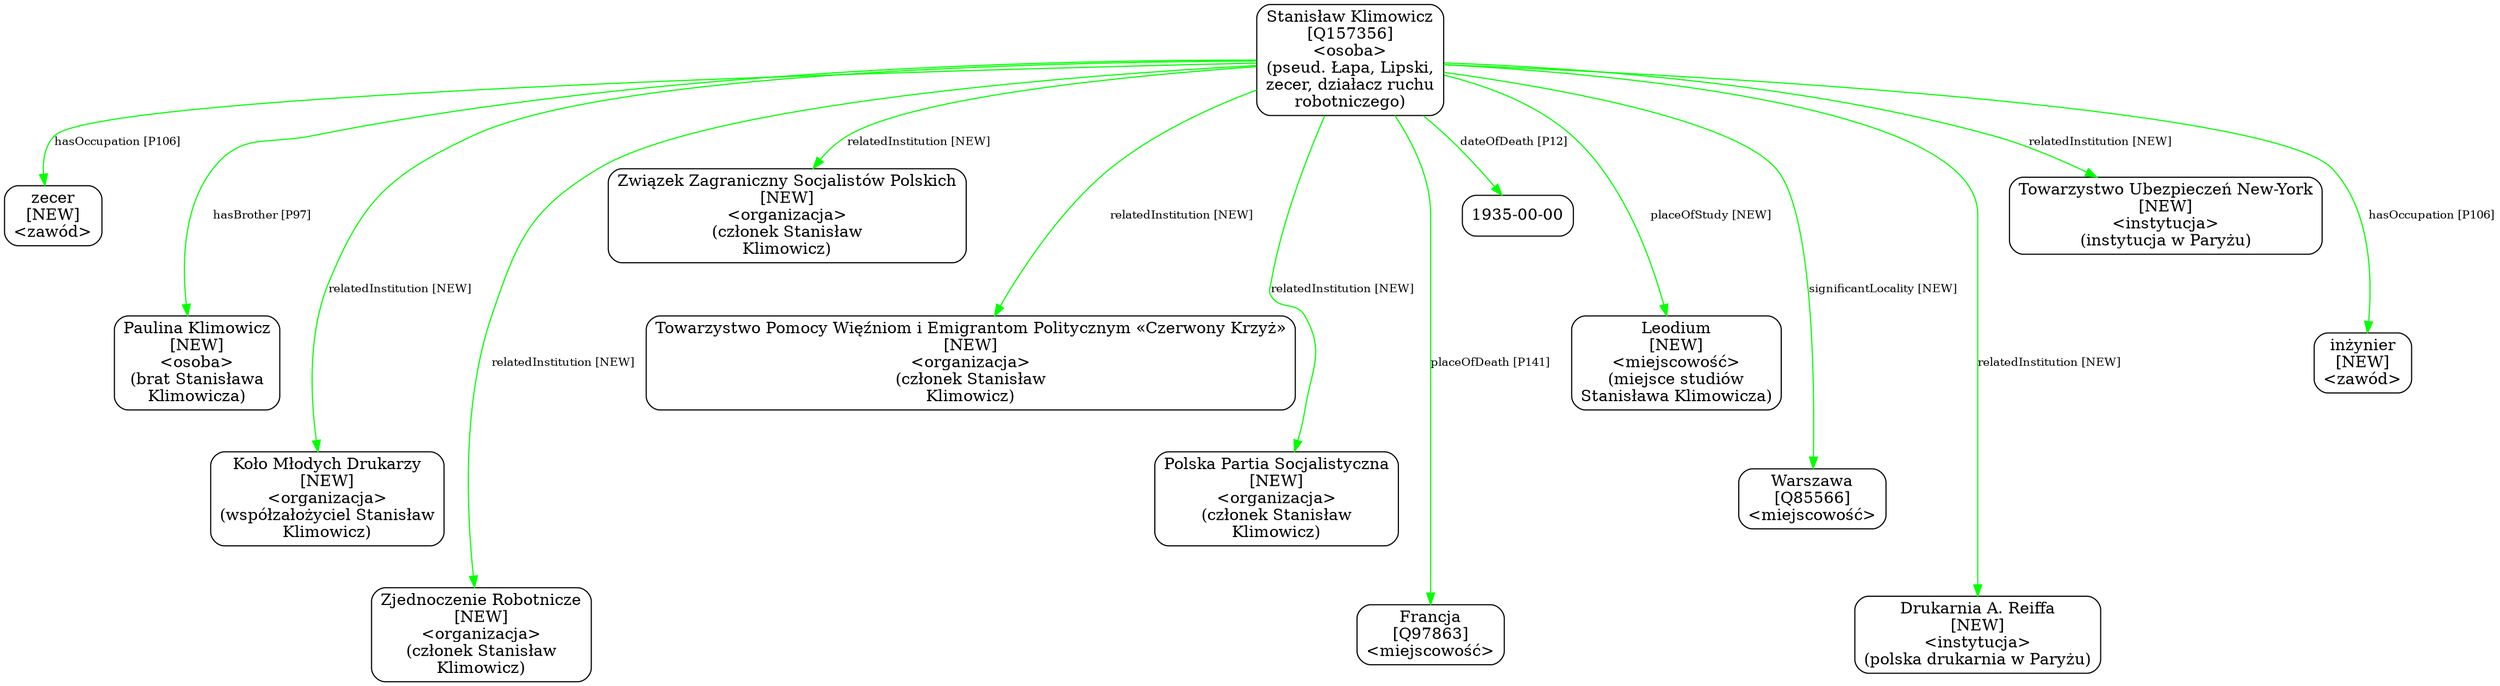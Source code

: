 digraph {
	node [shape=box,
		style=rounded
	];
	edge [fontsize=10];
	"Stanisław Klimowicz
[Q157356]
<osoba>
(pseud. Łapa, Lipski,
zecer, działacz ruchu
robotniczego)"	[color=black,
		label="Stanisław Klimowicz
[Q157356]
<osoba>
(pseud. Łapa, Lipski,
zecer, działacz ruchu
robotniczego)"];
	"Stanisław Klimowicz
[Q157356]
<osoba>
(pseud. Łapa, Lipski,
zecer, działacz ruchu
robotniczego)" -> "zecer
[NEW]
<zawód>"	[color=green,
		label="hasOccupation [P106]",
		minlen=1];
	"Stanisław Klimowicz
[Q157356]
<osoba>
(pseud. Łapa, Lipski,
zecer, działacz ruchu
robotniczego)" -> "Paulina Klimowicz
[NEW]
<osoba>
(brat Stanisława
Klimowicza)"	[color=green,
		label="hasBrother [P97]",
		minlen=2];
	"Stanisław Klimowicz
[Q157356]
<osoba>
(pseud. Łapa, Lipski,
zecer, działacz ruchu
robotniczego)" -> "Koło Młodych Drukarzy
[NEW]
<organizacja>
(współzałożyciel Stanisław
Klimowicz)"	[color=green,
		label="relatedInstitution [NEW]",
		minlen=3];
	"Stanisław Klimowicz
[Q157356]
<osoba>
(pseud. Łapa, Lipski,
zecer, działacz ruchu
robotniczego)" -> "Zjednoczenie Robotnicze
[NEW]
<organizacja>
(członek Stanisław
Klimowicz)"	[color=green,
		label="relatedInstitution [NEW]",
		minlen=4];
	"Stanisław Klimowicz
[Q157356]
<osoba>
(pseud. Łapa, Lipski,
zecer, działacz ruchu
robotniczego)" -> "Związek Zagraniczny Socjalistów Polskich
[NEW]
<organizacja>
(członek Stanisław
Klimowicz)"	[color=green,
		label="relatedInstitution [NEW]",
		minlen=1];
	"Stanisław Klimowicz
[Q157356]
<osoba>
(pseud. Łapa, Lipski,
zecer, działacz ruchu
robotniczego)" -> "Towarzystwo Pomocy Więźniom i Emigrantom Politycznym «Czerwony Krzyż»
[NEW]
<organizacja>
(członek Stanisław
Klimowicz)"	[color=green,
		label="relatedInstitution [NEW]",
		minlen=2];
	"Stanisław Klimowicz
[Q157356]
<osoba>
(pseud. Łapa, Lipski,
zecer, działacz ruchu
robotniczego)" -> "Polska Partia Socjalistyczna
[NEW]
<organizacja>
(członek Stanisław
Klimowicz)"	[color=green,
		label="relatedInstitution [NEW]",
		minlen=3];
	"Stanisław Klimowicz
[Q157356]
<osoba>
(pseud. Łapa, Lipski,
zecer, działacz ruchu
robotniczego)" -> "Francja
[Q97863]
<miejscowość>"	[color=green,
		label="placeOfDeath [P141]",
		minlen=4];
	"Stanisław Klimowicz
[Q157356]
<osoba>
(pseud. Łapa, Lipski,
zecer, działacz ruchu
robotniczego)" -> "1935-00-00"	[color=green,
		label="dateOfDeath [P12]",
		minlen=1];
	"Stanisław Klimowicz
[Q157356]
<osoba>
(pseud. Łapa, Lipski,
zecer, działacz ruchu
robotniczego)" -> "Leodium
[NEW]
<miejscowość>
(miejsce studiów
Stanisława Klimowicza)"	[color=green,
		label="placeOfStudy [NEW]",
		minlen=2];
	"Stanisław Klimowicz
[Q157356]
<osoba>
(pseud. Łapa, Lipski,
zecer, działacz ruchu
robotniczego)" -> "Warszawa
[Q85566]
<miejscowość>"	[color=green,
		label="significantLocality [NEW]",
		minlen=3];
	"Stanisław Klimowicz
[Q157356]
<osoba>
(pseud. Łapa, Lipski,
zecer, działacz ruchu
robotniczego)" -> "Drukarnia A. Reiffa
[NEW]
<instytucja>
(polska drukarnia w Paryżu)"	[color=green,
		label="relatedInstitution [NEW]",
		minlen=4];
	"Stanisław Klimowicz
[Q157356]
<osoba>
(pseud. Łapa, Lipski,
zecer, działacz ruchu
robotniczego)" -> "Towarzystwo Ubezpieczeń New-York
[NEW]
<instytucja>
(instytucja w Paryżu)"	[color=green,
		label="relatedInstitution [NEW]",
		minlen=1];
	"Stanisław Klimowicz
[Q157356]
<osoba>
(pseud. Łapa, Lipski,
zecer, działacz ruchu
robotniczego)" -> "inżynier
[NEW]
<zawód>"	[color=green,
		label="hasOccupation [P106]",
		minlen=2];
}
